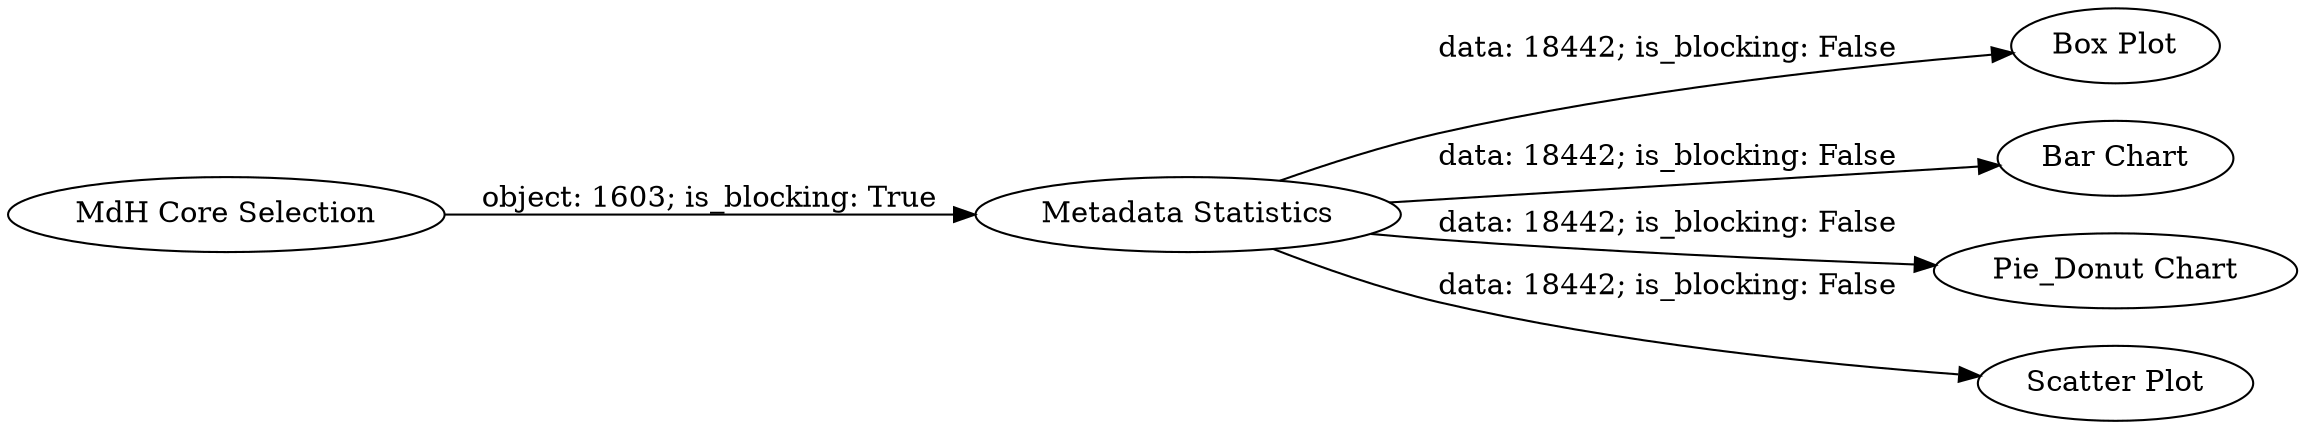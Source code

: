 digraph {
	"7491666276950779274_30" [label="Box Plot"]
	"7491666276950779274_29" [label="Bar Chart"]
	"7491666276950779274_35" [label="Metadata Statistics"]
	"7491666276950779274_36" [label="MdH Core Selection"]
	"7491666276950779274_20" [label="Pie_Donut Chart"]
	"7491666276950779274_28" [label="Scatter Plot"]
	"7491666276950779274_36" -> "7491666276950779274_35" [label="object: 1603; is_blocking: True"]
	"7491666276950779274_35" -> "7491666276950779274_29" [label="data: 18442; is_blocking: False"]
	"7491666276950779274_35" -> "7491666276950779274_20" [label="data: 18442; is_blocking: False"]
	"7491666276950779274_35" -> "7491666276950779274_28" [label="data: 18442; is_blocking: False"]
	"7491666276950779274_35" -> "7491666276950779274_30" [label="data: 18442; is_blocking: False"]
	rankdir=LR
}
